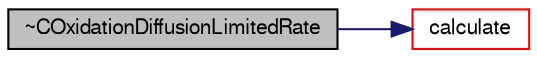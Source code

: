 digraph "~COxidationDiffusionLimitedRate"
{
  bgcolor="transparent";
  edge [fontname="FreeSans",fontsize="10",labelfontname="FreeSans",labelfontsize="10"];
  node [fontname="FreeSans",fontsize="10",shape=record];
  rankdir="LR";
  Node136 [label="~COxidationDiffusionLimitedRate",height=0.2,width=0.4,color="black", fillcolor="grey75", style="filled", fontcolor="black"];
  Node136 -> Node137 [color="midnightblue",fontsize="10",style="solid",fontname="FreeSans"];
  Node137 [label="calculate",height=0.2,width=0.4,color="red",URL="$a23614.html#ab36dcb98739391d3c7b2a2e2a4f44be8",tooltip="Update surface reactions. "];
}
